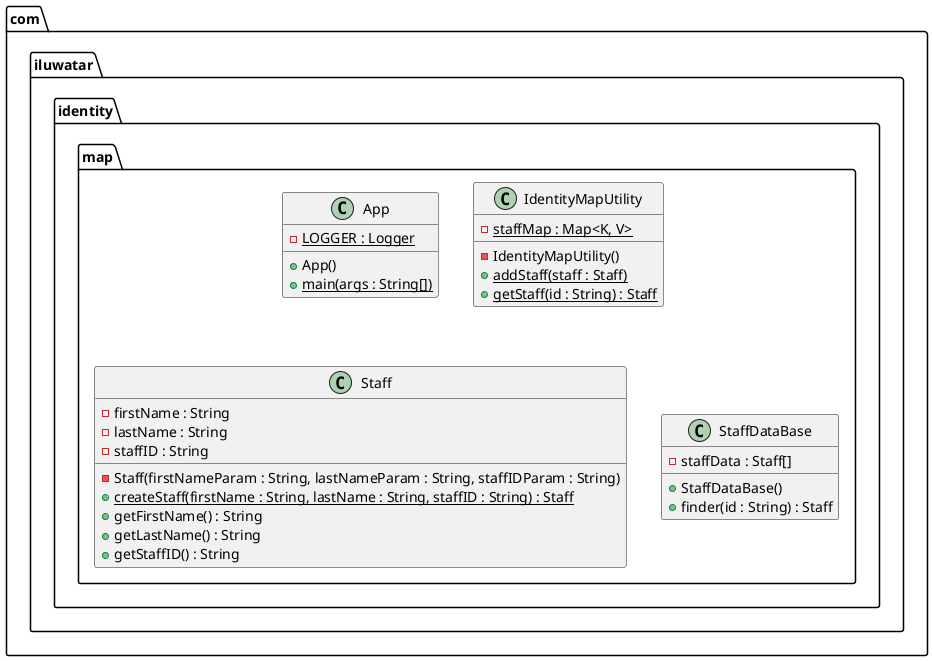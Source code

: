 @startuml
package com.iluwatar.identity.map {
  class App {
    - LOGGER : Logger {static}
    + App()
    + main(args : String[]) {static}
  }
  class IdentityMapUtility {
    - staffMap : Map<K, V> {static}
    - IdentityMapUtility()
    + addStaff(staff : Staff) {static}
    + getStaff(id : String) : Staff {static}
  }
  class Staff {
    - firstName : String
    - lastName : String
    - staffID : String
    - Staff(firstNameParam : String, lastNameParam : String, staffIDParam : String)
    + createStaff(firstName : String, lastName : String, staffID : String) : Staff {static}
    + getFirstName() : String
    + getLastName() : String
    + getStaffID() : String
  }
  class StaffDataBase {
    - staffData : Staff[]
    + StaffDataBase()
    + finder(id : String) : Staff
  }
}
@enduml